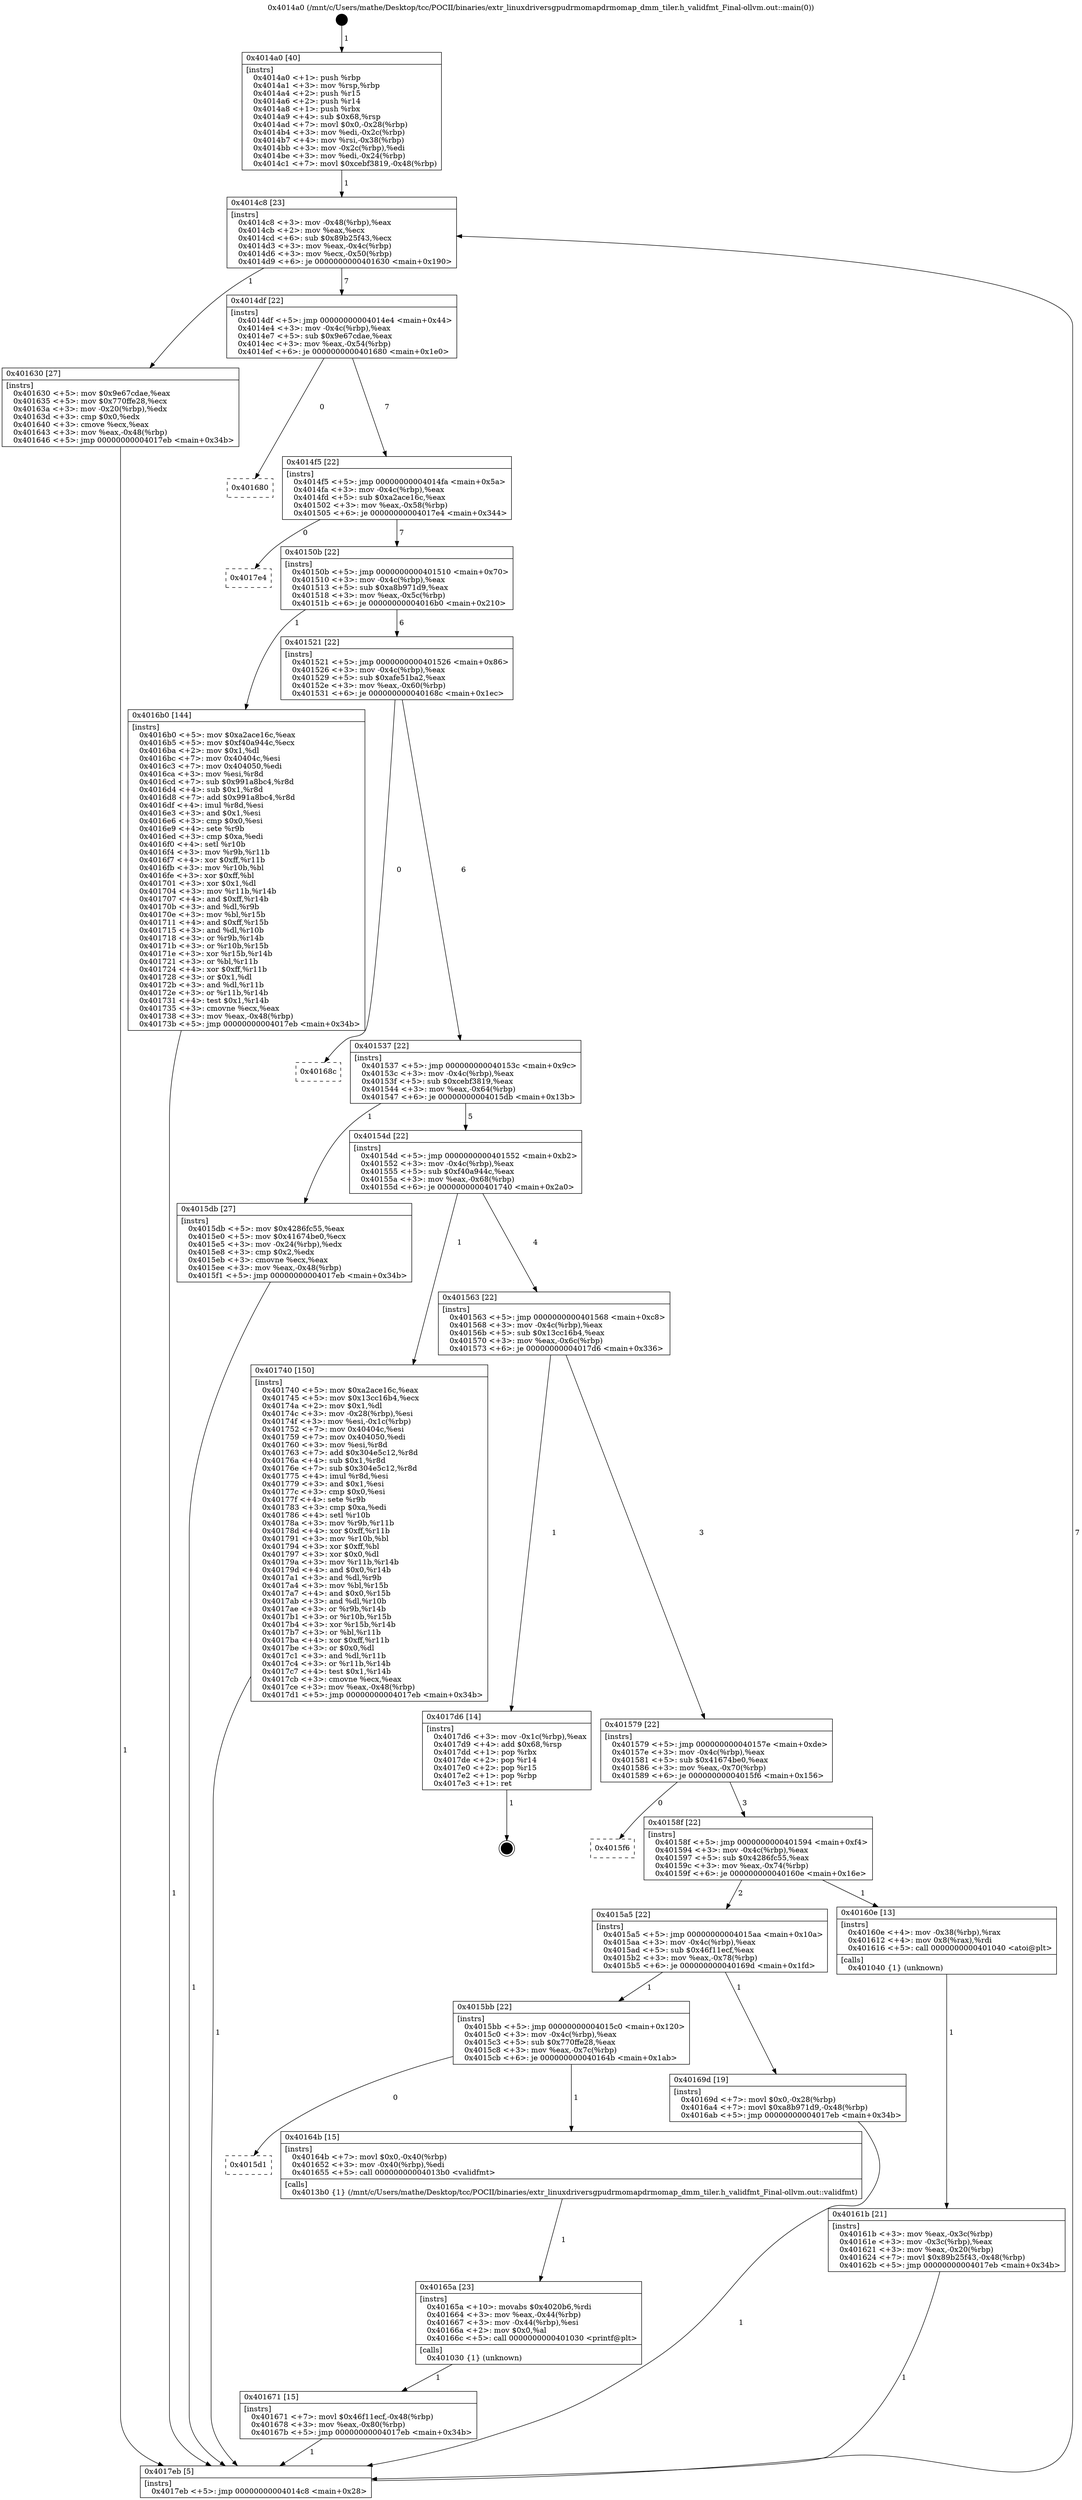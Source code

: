 digraph "0x4014a0" {
  label = "0x4014a0 (/mnt/c/Users/mathe/Desktop/tcc/POCII/binaries/extr_linuxdriversgpudrmomapdrmomap_dmm_tiler.h_validfmt_Final-ollvm.out::main(0))"
  labelloc = "t"
  node[shape=record]

  Entry [label="",width=0.3,height=0.3,shape=circle,fillcolor=black,style=filled]
  "0x4014c8" [label="{
     0x4014c8 [23]\l
     | [instrs]\l
     &nbsp;&nbsp;0x4014c8 \<+3\>: mov -0x48(%rbp),%eax\l
     &nbsp;&nbsp;0x4014cb \<+2\>: mov %eax,%ecx\l
     &nbsp;&nbsp;0x4014cd \<+6\>: sub $0x89b25f43,%ecx\l
     &nbsp;&nbsp;0x4014d3 \<+3\>: mov %eax,-0x4c(%rbp)\l
     &nbsp;&nbsp;0x4014d6 \<+3\>: mov %ecx,-0x50(%rbp)\l
     &nbsp;&nbsp;0x4014d9 \<+6\>: je 0000000000401630 \<main+0x190\>\l
  }"]
  "0x401630" [label="{
     0x401630 [27]\l
     | [instrs]\l
     &nbsp;&nbsp;0x401630 \<+5\>: mov $0x9e67cdae,%eax\l
     &nbsp;&nbsp;0x401635 \<+5\>: mov $0x770ffe28,%ecx\l
     &nbsp;&nbsp;0x40163a \<+3\>: mov -0x20(%rbp),%edx\l
     &nbsp;&nbsp;0x40163d \<+3\>: cmp $0x0,%edx\l
     &nbsp;&nbsp;0x401640 \<+3\>: cmove %ecx,%eax\l
     &nbsp;&nbsp;0x401643 \<+3\>: mov %eax,-0x48(%rbp)\l
     &nbsp;&nbsp;0x401646 \<+5\>: jmp 00000000004017eb \<main+0x34b\>\l
  }"]
  "0x4014df" [label="{
     0x4014df [22]\l
     | [instrs]\l
     &nbsp;&nbsp;0x4014df \<+5\>: jmp 00000000004014e4 \<main+0x44\>\l
     &nbsp;&nbsp;0x4014e4 \<+3\>: mov -0x4c(%rbp),%eax\l
     &nbsp;&nbsp;0x4014e7 \<+5\>: sub $0x9e67cdae,%eax\l
     &nbsp;&nbsp;0x4014ec \<+3\>: mov %eax,-0x54(%rbp)\l
     &nbsp;&nbsp;0x4014ef \<+6\>: je 0000000000401680 \<main+0x1e0\>\l
  }"]
  Exit [label="",width=0.3,height=0.3,shape=circle,fillcolor=black,style=filled,peripheries=2]
  "0x401680" [label="{
     0x401680\l
  }", style=dashed]
  "0x4014f5" [label="{
     0x4014f5 [22]\l
     | [instrs]\l
     &nbsp;&nbsp;0x4014f5 \<+5\>: jmp 00000000004014fa \<main+0x5a\>\l
     &nbsp;&nbsp;0x4014fa \<+3\>: mov -0x4c(%rbp),%eax\l
     &nbsp;&nbsp;0x4014fd \<+5\>: sub $0xa2ace16c,%eax\l
     &nbsp;&nbsp;0x401502 \<+3\>: mov %eax,-0x58(%rbp)\l
     &nbsp;&nbsp;0x401505 \<+6\>: je 00000000004017e4 \<main+0x344\>\l
  }"]
  "0x401671" [label="{
     0x401671 [15]\l
     | [instrs]\l
     &nbsp;&nbsp;0x401671 \<+7\>: movl $0x46f11ecf,-0x48(%rbp)\l
     &nbsp;&nbsp;0x401678 \<+3\>: mov %eax,-0x80(%rbp)\l
     &nbsp;&nbsp;0x40167b \<+5\>: jmp 00000000004017eb \<main+0x34b\>\l
  }"]
  "0x4017e4" [label="{
     0x4017e4\l
  }", style=dashed]
  "0x40150b" [label="{
     0x40150b [22]\l
     | [instrs]\l
     &nbsp;&nbsp;0x40150b \<+5\>: jmp 0000000000401510 \<main+0x70\>\l
     &nbsp;&nbsp;0x401510 \<+3\>: mov -0x4c(%rbp),%eax\l
     &nbsp;&nbsp;0x401513 \<+5\>: sub $0xa8b971d9,%eax\l
     &nbsp;&nbsp;0x401518 \<+3\>: mov %eax,-0x5c(%rbp)\l
     &nbsp;&nbsp;0x40151b \<+6\>: je 00000000004016b0 \<main+0x210\>\l
  }"]
  "0x40165a" [label="{
     0x40165a [23]\l
     | [instrs]\l
     &nbsp;&nbsp;0x40165a \<+10\>: movabs $0x4020b6,%rdi\l
     &nbsp;&nbsp;0x401664 \<+3\>: mov %eax,-0x44(%rbp)\l
     &nbsp;&nbsp;0x401667 \<+3\>: mov -0x44(%rbp),%esi\l
     &nbsp;&nbsp;0x40166a \<+2\>: mov $0x0,%al\l
     &nbsp;&nbsp;0x40166c \<+5\>: call 0000000000401030 \<printf@plt\>\l
     | [calls]\l
     &nbsp;&nbsp;0x401030 \{1\} (unknown)\l
  }"]
  "0x4016b0" [label="{
     0x4016b0 [144]\l
     | [instrs]\l
     &nbsp;&nbsp;0x4016b0 \<+5\>: mov $0xa2ace16c,%eax\l
     &nbsp;&nbsp;0x4016b5 \<+5\>: mov $0xf40a944c,%ecx\l
     &nbsp;&nbsp;0x4016ba \<+2\>: mov $0x1,%dl\l
     &nbsp;&nbsp;0x4016bc \<+7\>: mov 0x40404c,%esi\l
     &nbsp;&nbsp;0x4016c3 \<+7\>: mov 0x404050,%edi\l
     &nbsp;&nbsp;0x4016ca \<+3\>: mov %esi,%r8d\l
     &nbsp;&nbsp;0x4016cd \<+7\>: sub $0x991a8bc4,%r8d\l
     &nbsp;&nbsp;0x4016d4 \<+4\>: sub $0x1,%r8d\l
     &nbsp;&nbsp;0x4016d8 \<+7\>: add $0x991a8bc4,%r8d\l
     &nbsp;&nbsp;0x4016df \<+4\>: imul %r8d,%esi\l
     &nbsp;&nbsp;0x4016e3 \<+3\>: and $0x1,%esi\l
     &nbsp;&nbsp;0x4016e6 \<+3\>: cmp $0x0,%esi\l
     &nbsp;&nbsp;0x4016e9 \<+4\>: sete %r9b\l
     &nbsp;&nbsp;0x4016ed \<+3\>: cmp $0xa,%edi\l
     &nbsp;&nbsp;0x4016f0 \<+4\>: setl %r10b\l
     &nbsp;&nbsp;0x4016f4 \<+3\>: mov %r9b,%r11b\l
     &nbsp;&nbsp;0x4016f7 \<+4\>: xor $0xff,%r11b\l
     &nbsp;&nbsp;0x4016fb \<+3\>: mov %r10b,%bl\l
     &nbsp;&nbsp;0x4016fe \<+3\>: xor $0xff,%bl\l
     &nbsp;&nbsp;0x401701 \<+3\>: xor $0x1,%dl\l
     &nbsp;&nbsp;0x401704 \<+3\>: mov %r11b,%r14b\l
     &nbsp;&nbsp;0x401707 \<+4\>: and $0xff,%r14b\l
     &nbsp;&nbsp;0x40170b \<+3\>: and %dl,%r9b\l
     &nbsp;&nbsp;0x40170e \<+3\>: mov %bl,%r15b\l
     &nbsp;&nbsp;0x401711 \<+4\>: and $0xff,%r15b\l
     &nbsp;&nbsp;0x401715 \<+3\>: and %dl,%r10b\l
     &nbsp;&nbsp;0x401718 \<+3\>: or %r9b,%r14b\l
     &nbsp;&nbsp;0x40171b \<+3\>: or %r10b,%r15b\l
     &nbsp;&nbsp;0x40171e \<+3\>: xor %r15b,%r14b\l
     &nbsp;&nbsp;0x401721 \<+3\>: or %bl,%r11b\l
     &nbsp;&nbsp;0x401724 \<+4\>: xor $0xff,%r11b\l
     &nbsp;&nbsp;0x401728 \<+3\>: or $0x1,%dl\l
     &nbsp;&nbsp;0x40172b \<+3\>: and %dl,%r11b\l
     &nbsp;&nbsp;0x40172e \<+3\>: or %r11b,%r14b\l
     &nbsp;&nbsp;0x401731 \<+4\>: test $0x1,%r14b\l
     &nbsp;&nbsp;0x401735 \<+3\>: cmovne %ecx,%eax\l
     &nbsp;&nbsp;0x401738 \<+3\>: mov %eax,-0x48(%rbp)\l
     &nbsp;&nbsp;0x40173b \<+5\>: jmp 00000000004017eb \<main+0x34b\>\l
  }"]
  "0x401521" [label="{
     0x401521 [22]\l
     | [instrs]\l
     &nbsp;&nbsp;0x401521 \<+5\>: jmp 0000000000401526 \<main+0x86\>\l
     &nbsp;&nbsp;0x401526 \<+3\>: mov -0x4c(%rbp),%eax\l
     &nbsp;&nbsp;0x401529 \<+5\>: sub $0xafe51ba2,%eax\l
     &nbsp;&nbsp;0x40152e \<+3\>: mov %eax,-0x60(%rbp)\l
     &nbsp;&nbsp;0x401531 \<+6\>: je 000000000040168c \<main+0x1ec\>\l
  }"]
  "0x4015d1" [label="{
     0x4015d1\l
  }", style=dashed]
  "0x40168c" [label="{
     0x40168c\l
  }", style=dashed]
  "0x401537" [label="{
     0x401537 [22]\l
     | [instrs]\l
     &nbsp;&nbsp;0x401537 \<+5\>: jmp 000000000040153c \<main+0x9c\>\l
     &nbsp;&nbsp;0x40153c \<+3\>: mov -0x4c(%rbp),%eax\l
     &nbsp;&nbsp;0x40153f \<+5\>: sub $0xcebf3819,%eax\l
     &nbsp;&nbsp;0x401544 \<+3\>: mov %eax,-0x64(%rbp)\l
     &nbsp;&nbsp;0x401547 \<+6\>: je 00000000004015db \<main+0x13b\>\l
  }"]
  "0x40164b" [label="{
     0x40164b [15]\l
     | [instrs]\l
     &nbsp;&nbsp;0x40164b \<+7\>: movl $0x0,-0x40(%rbp)\l
     &nbsp;&nbsp;0x401652 \<+3\>: mov -0x40(%rbp),%edi\l
     &nbsp;&nbsp;0x401655 \<+5\>: call 00000000004013b0 \<validfmt\>\l
     | [calls]\l
     &nbsp;&nbsp;0x4013b0 \{1\} (/mnt/c/Users/mathe/Desktop/tcc/POCII/binaries/extr_linuxdriversgpudrmomapdrmomap_dmm_tiler.h_validfmt_Final-ollvm.out::validfmt)\l
  }"]
  "0x4015db" [label="{
     0x4015db [27]\l
     | [instrs]\l
     &nbsp;&nbsp;0x4015db \<+5\>: mov $0x4286fc55,%eax\l
     &nbsp;&nbsp;0x4015e0 \<+5\>: mov $0x41674be0,%ecx\l
     &nbsp;&nbsp;0x4015e5 \<+3\>: mov -0x24(%rbp),%edx\l
     &nbsp;&nbsp;0x4015e8 \<+3\>: cmp $0x2,%edx\l
     &nbsp;&nbsp;0x4015eb \<+3\>: cmovne %ecx,%eax\l
     &nbsp;&nbsp;0x4015ee \<+3\>: mov %eax,-0x48(%rbp)\l
     &nbsp;&nbsp;0x4015f1 \<+5\>: jmp 00000000004017eb \<main+0x34b\>\l
  }"]
  "0x40154d" [label="{
     0x40154d [22]\l
     | [instrs]\l
     &nbsp;&nbsp;0x40154d \<+5\>: jmp 0000000000401552 \<main+0xb2\>\l
     &nbsp;&nbsp;0x401552 \<+3\>: mov -0x4c(%rbp),%eax\l
     &nbsp;&nbsp;0x401555 \<+5\>: sub $0xf40a944c,%eax\l
     &nbsp;&nbsp;0x40155a \<+3\>: mov %eax,-0x68(%rbp)\l
     &nbsp;&nbsp;0x40155d \<+6\>: je 0000000000401740 \<main+0x2a0\>\l
  }"]
  "0x4017eb" [label="{
     0x4017eb [5]\l
     | [instrs]\l
     &nbsp;&nbsp;0x4017eb \<+5\>: jmp 00000000004014c8 \<main+0x28\>\l
  }"]
  "0x4014a0" [label="{
     0x4014a0 [40]\l
     | [instrs]\l
     &nbsp;&nbsp;0x4014a0 \<+1\>: push %rbp\l
     &nbsp;&nbsp;0x4014a1 \<+3\>: mov %rsp,%rbp\l
     &nbsp;&nbsp;0x4014a4 \<+2\>: push %r15\l
     &nbsp;&nbsp;0x4014a6 \<+2\>: push %r14\l
     &nbsp;&nbsp;0x4014a8 \<+1\>: push %rbx\l
     &nbsp;&nbsp;0x4014a9 \<+4\>: sub $0x68,%rsp\l
     &nbsp;&nbsp;0x4014ad \<+7\>: movl $0x0,-0x28(%rbp)\l
     &nbsp;&nbsp;0x4014b4 \<+3\>: mov %edi,-0x2c(%rbp)\l
     &nbsp;&nbsp;0x4014b7 \<+4\>: mov %rsi,-0x38(%rbp)\l
     &nbsp;&nbsp;0x4014bb \<+3\>: mov -0x2c(%rbp),%edi\l
     &nbsp;&nbsp;0x4014be \<+3\>: mov %edi,-0x24(%rbp)\l
     &nbsp;&nbsp;0x4014c1 \<+7\>: movl $0xcebf3819,-0x48(%rbp)\l
  }"]
  "0x4015bb" [label="{
     0x4015bb [22]\l
     | [instrs]\l
     &nbsp;&nbsp;0x4015bb \<+5\>: jmp 00000000004015c0 \<main+0x120\>\l
     &nbsp;&nbsp;0x4015c0 \<+3\>: mov -0x4c(%rbp),%eax\l
     &nbsp;&nbsp;0x4015c3 \<+5\>: sub $0x770ffe28,%eax\l
     &nbsp;&nbsp;0x4015c8 \<+3\>: mov %eax,-0x7c(%rbp)\l
     &nbsp;&nbsp;0x4015cb \<+6\>: je 000000000040164b \<main+0x1ab\>\l
  }"]
  "0x401740" [label="{
     0x401740 [150]\l
     | [instrs]\l
     &nbsp;&nbsp;0x401740 \<+5\>: mov $0xa2ace16c,%eax\l
     &nbsp;&nbsp;0x401745 \<+5\>: mov $0x13cc16b4,%ecx\l
     &nbsp;&nbsp;0x40174a \<+2\>: mov $0x1,%dl\l
     &nbsp;&nbsp;0x40174c \<+3\>: mov -0x28(%rbp),%esi\l
     &nbsp;&nbsp;0x40174f \<+3\>: mov %esi,-0x1c(%rbp)\l
     &nbsp;&nbsp;0x401752 \<+7\>: mov 0x40404c,%esi\l
     &nbsp;&nbsp;0x401759 \<+7\>: mov 0x404050,%edi\l
     &nbsp;&nbsp;0x401760 \<+3\>: mov %esi,%r8d\l
     &nbsp;&nbsp;0x401763 \<+7\>: add $0x304e5c12,%r8d\l
     &nbsp;&nbsp;0x40176a \<+4\>: sub $0x1,%r8d\l
     &nbsp;&nbsp;0x40176e \<+7\>: sub $0x304e5c12,%r8d\l
     &nbsp;&nbsp;0x401775 \<+4\>: imul %r8d,%esi\l
     &nbsp;&nbsp;0x401779 \<+3\>: and $0x1,%esi\l
     &nbsp;&nbsp;0x40177c \<+3\>: cmp $0x0,%esi\l
     &nbsp;&nbsp;0x40177f \<+4\>: sete %r9b\l
     &nbsp;&nbsp;0x401783 \<+3\>: cmp $0xa,%edi\l
     &nbsp;&nbsp;0x401786 \<+4\>: setl %r10b\l
     &nbsp;&nbsp;0x40178a \<+3\>: mov %r9b,%r11b\l
     &nbsp;&nbsp;0x40178d \<+4\>: xor $0xff,%r11b\l
     &nbsp;&nbsp;0x401791 \<+3\>: mov %r10b,%bl\l
     &nbsp;&nbsp;0x401794 \<+3\>: xor $0xff,%bl\l
     &nbsp;&nbsp;0x401797 \<+3\>: xor $0x0,%dl\l
     &nbsp;&nbsp;0x40179a \<+3\>: mov %r11b,%r14b\l
     &nbsp;&nbsp;0x40179d \<+4\>: and $0x0,%r14b\l
     &nbsp;&nbsp;0x4017a1 \<+3\>: and %dl,%r9b\l
     &nbsp;&nbsp;0x4017a4 \<+3\>: mov %bl,%r15b\l
     &nbsp;&nbsp;0x4017a7 \<+4\>: and $0x0,%r15b\l
     &nbsp;&nbsp;0x4017ab \<+3\>: and %dl,%r10b\l
     &nbsp;&nbsp;0x4017ae \<+3\>: or %r9b,%r14b\l
     &nbsp;&nbsp;0x4017b1 \<+3\>: or %r10b,%r15b\l
     &nbsp;&nbsp;0x4017b4 \<+3\>: xor %r15b,%r14b\l
     &nbsp;&nbsp;0x4017b7 \<+3\>: or %bl,%r11b\l
     &nbsp;&nbsp;0x4017ba \<+4\>: xor $0xff,%r11b\l
     &nbsp;&nbsp;0x4017be \<+3\>: or $0x0,%dl\l
     &nbsp;&nbsp;0x4017c1 \<+3\>: and %dl,%r11b\l
     &nbsp;&nbsp;0x4017c4 \<+3\>: or %r11b,%r14b\l
     &nbsp;&nbsp;0x4017c7 \<+4\>: test $0x1,%r14b\l
     &nbsp;&nbsp;0x4017cb \<+3\>: cmovne %ecx,%eax\l
     &nbsp;&nbsp;0x4017ce \<+3\>: mov %eax,-0x48(%rbp)\l
     &nbsp;&nbsp;0x4017d1 \<+5\>: jmp 00000000004017eb \<main+0x34b\>\l
  }"]
  "0x401563" [label="{
     0x401563 [22]\l
     | [instrs]\l
     &nbsp;&nbsp;0x401563 \<+5\>: jmp 0000000000401568 \<main+0xc8\>\l
     &nbsp;&nbsp;0x401568 \<+3\>: mov -0x4c(%rbp),%eax\l
     &nbsp;&nbsp;0x40156b \<+5\>: sub $0x13cc16b4,%eax\l
     &nbsp;&nbsp;0x401570 \<+3\>: mov %eax,-0x6c(%rbp)\l
     &nbsp;&nbsp;0x401573 \<+6\>: je 00000000004017d6 \<main+0x336\>\l
  }"]
  "0x40169d" [label="{
     0x40169d [19]\l
     | [instrs]\l
     &nbsp;&nbsp;0x40169d \<+7\>: movl $0x0,-0x28(%rbp)\l
     &nbsp;&nbsp;0x4016a4 \<+7\>: movl $0xa8b971d9,-0x48(%rbp)\l
     &nbsp;&nbsp;0x4016ab \<+5\>: jmp 00000000004017eb \<main+0x34b\>\l
  }"]
  "0x4017d6" [label="{
     0x4017d6 [14]\l
     | [instrs]\l
     &nbsp;&nbsp;0x4017d6 \<+3\>: mov -0x1c(%rbp),%eax\l
     &nbsp;&nbsp;0x4017d9 \<+4\>: add $0x68,%rsp\l
     &nbsp;&nbsp;0x4017dd \<+1\>: pop %rbx\l
     &nbsp;&nbsp;0x4017de \<+2\>: pop %r14\l
     &nbsp;&nbsp;0x4017e0 \<+2\>: pop %r15\l
     &nbsp;&nbsp;0x4017e2 \<+1\>: pop %rbp\l
     &nbsp;&nbsp;0x4017e3 \<+1\>: ret\l
  }"]
  "0x401579" [label="{
     0x401579 [22]\l
     | [instrs]\l
     &nbsp;&nbsp;0x401579 \<+5\>: jmp 000000000040157e \<main+0xde\>\l
     &nbsp;&nbsp;0x40157e \<+3\>: mov -0x4c(%rbp),%eax\l
     &nbsp;&nbsp;0x401581 \<+5\>: sub $0x41674be0,%eax\l
     &nbsp;&nbsp;0x401586 \<+3\>: mov %eax,-0x70(%rbp)\l
     &nbsp;&nbsp;0x401589 \<+6\>: je 00000000004015f6 \<main+0x156\>\l
  }"]
  "0x40161b" [label="{
     0x40161b [21]\l
     | [instrs]\l
     &nbsp;&nbsp;0x40161b \<+3\>: mov %eax,-0x3c(%rbp)\l
     &nbsp;&nbsp;0x40161e \<+3\>: mov -0x3c(%rbp),%eax\l
     &nbsp;&nbsp;0x401621 \<+3\>: mov %eax,-0x20(%rbp)\l
     &nbsp;&nbsp;0x401624 \<+7\>: movl $0x89b25f43,-0x48(%rbp)\l
     &nbsp;&nbsp;0x40162b \<+5\>: jmp 00000000004017eb \<main+0x34b\>\l
  }"]
  "0x4015f6" [label="{
     0x4015f6\l
  }", style=dashed]
  "0x40158f" [label="{
     0x40158f [22]\l
     | [instrs]\l
     &nbsp;&nbsp;0x40158f \<+5\>: jmp 0000000000401594 \<main+0xf4\>\l
     &nbsp;&nbsp;0x401594 \<+3\>: mov -0x4c(%rbp),%eax\l
     &nbsp;&nbsp;0x401597 \<+5\>: sub $0x4286fc55,%eax\l
     &nbsp;&nbsp;0x40159c \<+3\>: mov %eax,-0x74(%rbp)\l
     &nbsp;&nbsp;0x40159f \<+6\>: je 000000000040160e \<main+0x16e\>\l
  }"]
  "0x4015a5" [label="{
     0x4015a5 [22]\l
     | [instrs]\l
     &nbsp;&nbsp;0x4015a5 \<+5\>: jmp 00000000004015aa \<main+0x10a\>\l
     &nbsp;&nbsp;0x4015aa \<+3\>: mov -0x4c(%rbp),%eax\l
     &nbsp;&nbsp;0x4015ad \<+5\>: sub $0x46f11ecf,%eax\l
     &nbsp;&nbsp;0x4015b2 \<+3\>: mov %eax,-0x78(%rbp)\l
     &nbsp;&nbsp;0x4015b5 \<+6\>: je 000000000040169d \<main+0x1fd\>\l
  }"]
  "0x40160e" [label="{
     0x40160e [13]\l
     | [instrs]\l
     &nbsp;&nbsp;0x40160e \<+4\>: mov -0x38(%rbp),%rax\l
     &nbsp;&nbsp;0x401612 \<+4\>: mov 0x8(%rax),%rdi\l
     &nbsp;&nbsp;0x401616 \<+5\>: call 0000000000401040 \<atoi@plt\>\l
     | [calls]\l
     &nbsp;&nbsp;0x401040 \{1\} (unknown)\l
  }"]
  Entry -> "0x4014a0" [label=" 1"]
  "0x4014c8" -> "0x401630" [label=" 1"]
  "0x4014c8" -> "0x4014df" [label=" 7"]
  "0x4017d6" -> Exit [label=" 1"]
  "0x4014df" -> "0x401680" [label=" 0"]
  "0x4014df" -> "0x4014f5" [label=" 7"]
  "0x401740" -> "0x4017eb" [label=" 1"]
  "0x4014f5" -> "0x4017e4" [label=" 0"]
  "0x4014f5" -> "0x40150b" [label=" 7"]
  "0x4016b0" -> "0x4017eb" [label=" 1"]
  "0x40150b" -> "0x4016b0" [label=" 1"]
  "0x40150b" -> "0x401521" [label=" 6"]
  "0x40169d" -> "0x4017eb" [label=" 1"]
  "0x401521" -> "0x40168c" [label=" 0"]
  "0x401521" -> "0x401537" [label=" 6"]
  "0x401671" -> "0x4017eb" [label=" 1"]
  "0x401537" -> "0x4015db" [label=" 1"]
  "0x401537" -> "0x40154d" [label=" 5"]
  "0x4015db" -> "0x4017eb" [label=" 1"]
  "0x4014a0" -> "0x4014c8" [label=" 1"]
  "0x4017eb" -> "0x4014c8" [label=" 7"]
  "0x40165a" -> "0x401671" [label=" 1"]
  "0x40154d" -> "0x401740" [label=" 1"]
  "0x40154d" -> "0x401563" [label=" 4"]
  "0x4015bb" -> "0x4015d1" [label=" 0"]
  "0x401563" -> "0x4017d6" [label=" 1"]
  "0x401563" -> "0x401579" [label=" 3"]
  "0x4015bb" -> "0x40164b" [label=" 1"]
  "0x401579" -> "0x4015f6" [label=" 0"]
  "0x401579" -> "0x40158f" [label=" 3"]
  "0x4015a5" -> "0x4015bb" [label=" 1"]
  "0x40158f" -> "0x40160e" [label=" 1"]
  "0x40158f" -> "0x4015a5" [label=" 2"]
  "0x40160e" -> "0x40161b" [label=" 1"]
  "0x40161b" -> "0x4017eb" [label=" 1"]
  "0x401630" -> "0x4017eb" [label=" 1"]
  "0x40164b" -> "0x40165a" [label=" 1"]
  "0x4015a5" -> "0x40169d" [label=" 1"]
}

